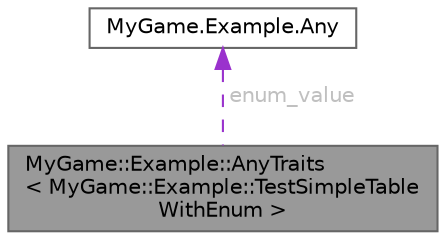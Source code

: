 digraph "MyGame::Example::AnyTraits&lt; MyGame::Example::TestSimpleTableWithEnum &gt;"
{
 // LATEX_PDF_SIZE
  bgcolor="transparent";
  edge [fontname=Helvetica,fontsize=10,labelfontname=Helvetica,labelfontsize=10];
  node [fontname=Helvetica,fontsize=10,shape=box,height=0.2,width=0.4];
  Node1 [id="Node000001",label="MyGame::Example::AnyTraits\l\< MyGame::Example::TestSimpleTable\lWithEnum \>",height=0.2,width=0.4,color="gray40", fillcolor="grey60", style="filled", fontcolor="black",tooltip=" "];
  Node2 -> Node1 [id="edge1_Node000001_Node000002",dir="back",color="darkorchid3",style="dashed",tooltip=" ",label=" enum_value",fontcolor="grey" ];
  Node2 [id="Node000002",label="MyGame.Example.Any",height=0.2,width=0.4,color="gray40", fillcolor="white", style="filled",URL="$classMyGame_1_1Example_1_1Any.html",tooltip=" "];
}
